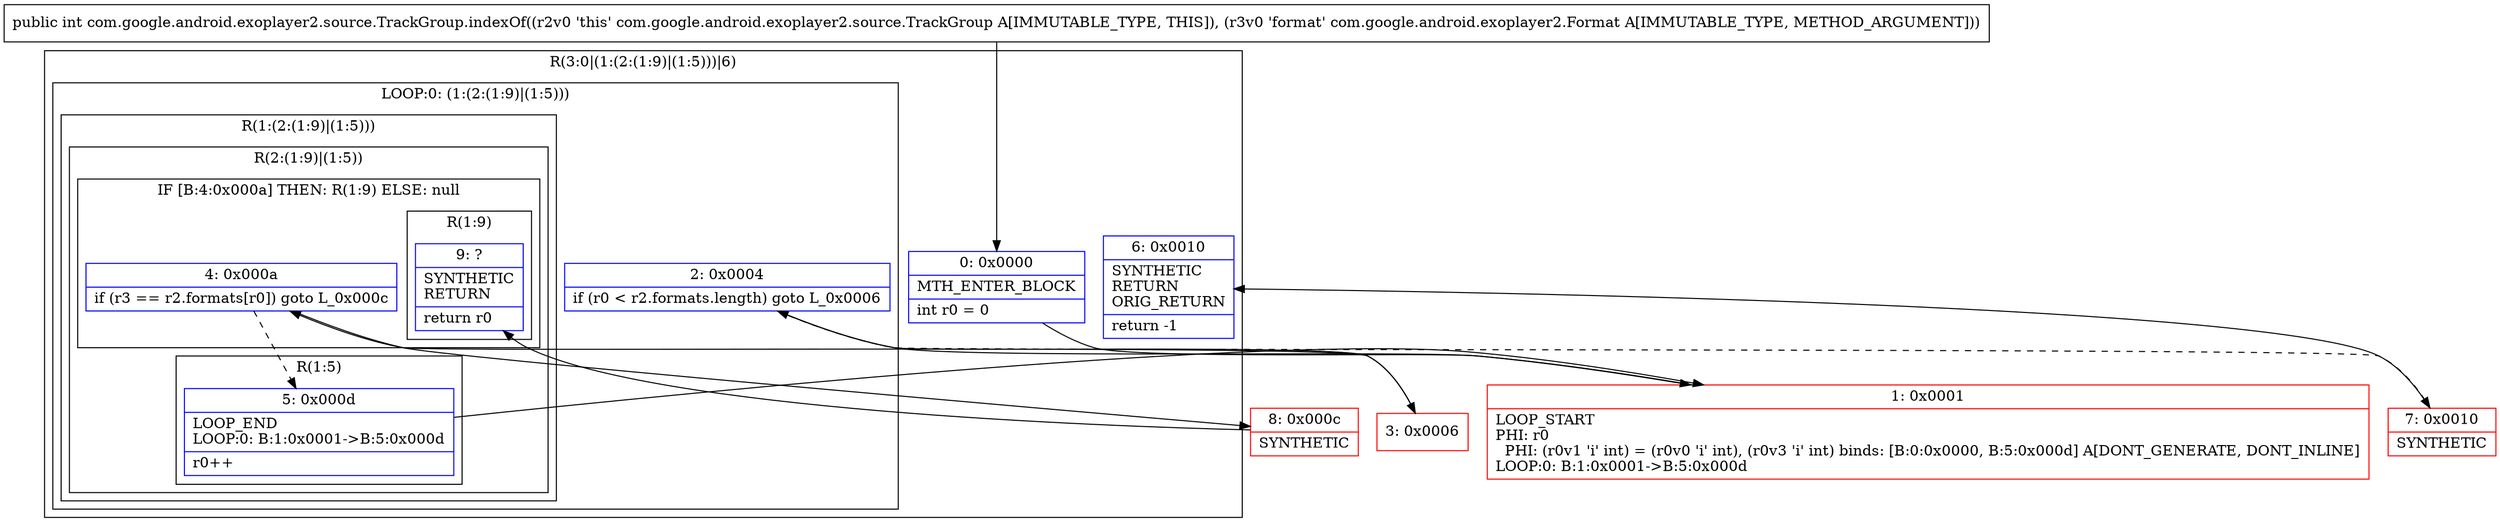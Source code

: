digraph "CFG forcom.google.android.exoplayer2.source.TrackGroup.indexOf(Lcom\/google\/android\/exoplayer2\/Format;)I" {
subgraph cluster_Region_1082297441 {
label = "R(3:0|(1:(2:(1:9)|(1:5)))|6)";
node [shape=record,color=blue];
Node_0 [shape=record,label="{0\:\ 0x0000|MTH_ENTER_BLOCK\l|int r0 = 0\l}"];
subgraph cluster_LoopRegion_1519945002 {
label = "LOOP:0: (1:(2:(1:9)|(1:5)))";
node [shape=record,color=blue];
Node_2 [shape=record,label="{2\:\ 0x0004|if (r0 \< r2.formats.length) goto L_0x0006\l}"];
subgraph cluster_Region_154548315 {
label = "R(1:(2:(1:9)|(1:5)))";
node [shape=record,color=blue];
subgraph cluster_Region_1777814766 {
label = "R(2:(1:9)|(1:5))";
node [shape=record,color=blue];
subgraph cluster_IfRegion_1404434355 {
label = "IF [B:4:0x000a] THEN: R(1:9) ELSE: null";
node [shape=record,color=blue];
Node_4 [shape=record,label="{4\:\ 0x000a|if (r3 == r2.formats[r0]) goto L_0x000c\l}"];
subgraph cluster_Region_117479456 {
label = "R(1:9)";
node [shape=record,color=blue];
Node_9 [shape=record,label="{9\:\ ?|SYNTHETIC\lRETURN\l|return r0\l}"];
}
}
subgraph cluster_Region_435783541 {
label = "R(1:5)";
node [shape=record,color=blue];
Node_5 [shape=record,label="{5\:\ 0x000d|LOOP_END\lLOOP:0: B:1:0x0001\-\>B:5:0x000d\l|r0++\l}"];
}
}
}
}
Node_6 [shape=record,label="{6\:\ 0x0010|SYNTHETIC\lRETURN\lORIG_RETURN\l|return \-1\l}"];
}
Node_1 [shape=record,color=red,label="{1\:\ 0x0001|LOOP_START\lPHI: r0 \l  PHI: (r0v1 'i' int) = (r0v0 'i' int), (r0v3 'i' int) binds: [B:0:0x0000, B:5:0x000d] A[DONT_GENERATE, DONT_INLINE]\lLOOP:0: B:1:0x0001\-\>B:5:0x000d\l}"];
Node_3 [shape=record,color=red,label="{3\:\ 0x0006}"];
Node_7 [shape=record,color=red,label="{7\:\ 0x0010|SYNTHETIC\l}"];
Node_8 [shape=record,color=red,label="{8\:\ 0x000c|SYNTHETIC\l}"];
MethodNode[shape=record,label="{public int com.google.android.exoplayer2.source.TrackGroup.indexOf((r2v0 'this' com.google.android.exoplayer2.source.TrackGroup A[IMMUTABLE_TYPE, THIS]), (r3v0 'format' com.google.android.exoplayer2.Format A[IMMUTABLE_TYPE, METHOD_ARGUMENT])) }"];
MethodNode -> Node_0;
Node_0 -> Node_1;
Node_2 -> Node_3;
Node_2 -> Node_7[style=dashed];
Node_4 -> Node_5[style=dashed];
Node_4 -> Node_8;
Node_5 -> Node_1;
Node_1 -> Node_2;
Node_3 -> Node_4;
Node_7 -> Node_6;
Node_8 -> Node_9;
}

